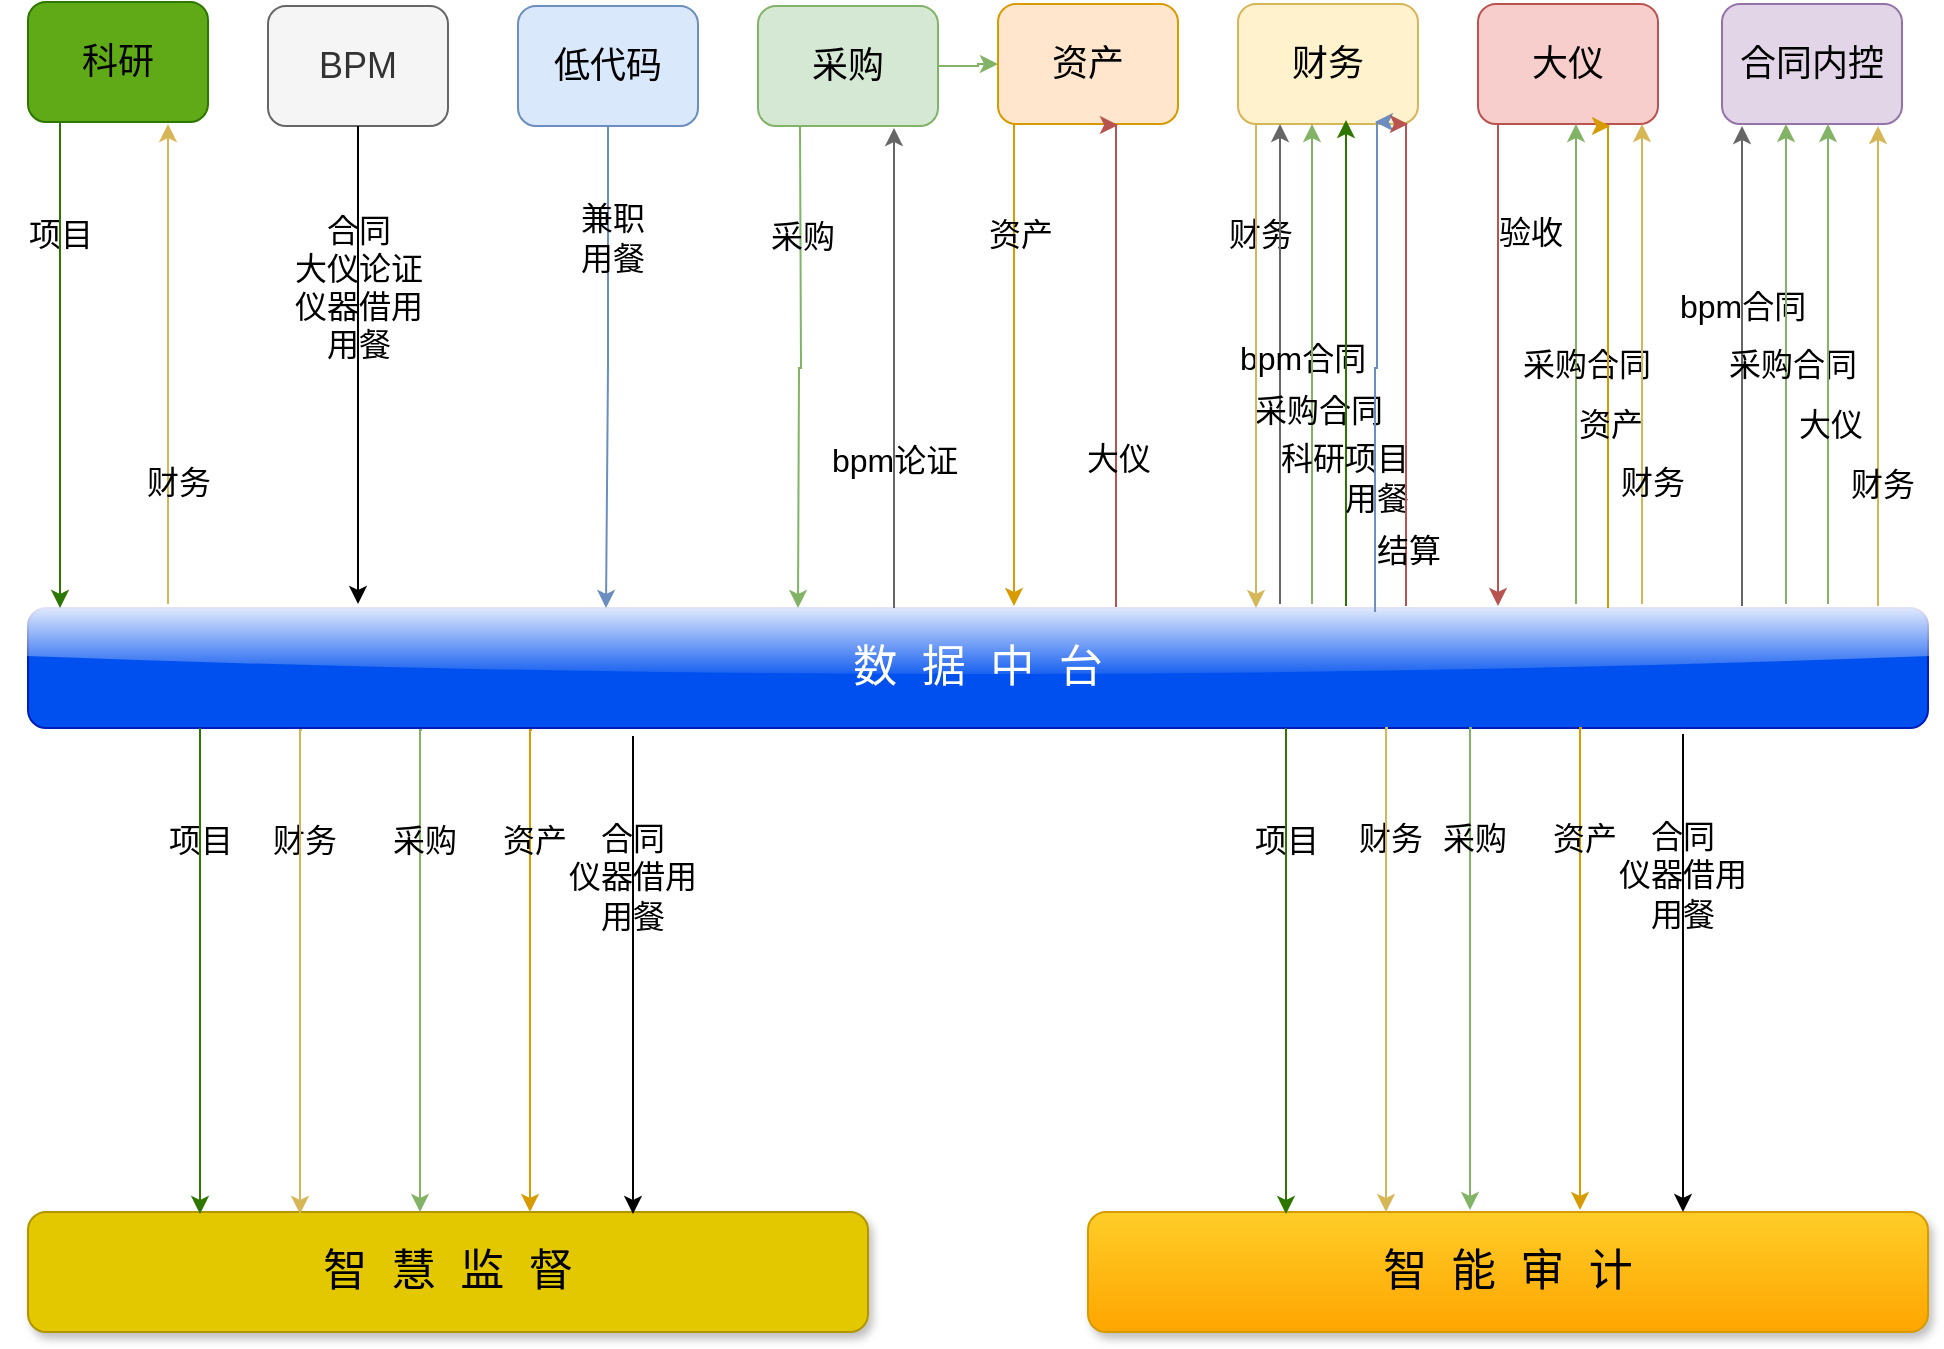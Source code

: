 <mxfile version="27.1.4">
  <diagram name="第 1 页" id="TJO86PZpqBDna9J1uv8z">
    <mxGraphModel dx="2381" dy="807" grid="1" gridSize="10" guides="1" tooltips="1" connect="1" arrows="1" fold="1" page="1" pageScale="1" pageWidth="827" pageHeight="1169" math="0" shadow="0">
      <root>
        <mxCell id="0" />
        <mxCell id="1" parent="0" />
        <mxCell id="7q78oG7grNPgOwieNx3w-1" value="BPM" style="rounded=1;whiteSpace=wrap;html=1;fillColor=#f5f5f5;fontColor=#333333;strokeColor=#666666;fontSize=18;" parent="1" vertex="1">
          <mxGeometry x="40" y="41" width="90" height="60" as="geometry" />
        </mxCell>
        <mxCell id="7q78oG7grNPgOwieNx3w-2" value="数&amp;nbsp; 据&amp;nbsp; 中&amp;nbsp; 台" style="rounded=1;whiteSpace=wrap;html=1;fillColor=#0050ef;fontColor=#ffffff;strokeColor=#001DBC;fontSize=22;glass=1;" parent="1" vertex="1">
          <mxGeometry x="-80" y="342" width="950" height="60" as="geometry" />
        </mxCell>
        <mxCell id="7q78oG7grNPgOwieNx3w-3" value="合同" style="text;html=1;align=center;verticalAlign=middle;resizable=0;points=[];autosize=1;strokeColor=none;fillColor=none;fontSize=14;" parent="1" vertex="1">
          <mxGeometry x="160" y="69" width="50" height="30" as="geometry" />
        </mxCell>
        <mxCell id="7q78oG7grNPgOwieNx3w-4" value="低代码" style="rounded=1;whiteSpace=wrap;html=1;fillColor=#dae8fc;strokeColor=#6c8ebf;fontSize=18;" parent="1" vertex="1">
          <mxGeometry x="165" y="41" width="90" height="60" as="geometry" />
        </mxCell>
        <mxCell id="7q78oG7grNPgOwieNx3w-5" value="合同&lt;div&gt;大仪论证&lt;/div&gt;&lt;div&gt;仪器借用&lt;/div&gt;&lt;div&gt;用餐&lt;br&gt;&lt;div&gt;&lt;br&gt;&lt;/div&gt;&lt;/div&gt;" style="text;html=1;align=center;verticalAlign=middle;resizable=0;points=[];autosize=1;strokeColor=none;fillColor=none;fontSize=16;" parent="1" vertex="1">
          <mxGeometry x="40" y="136" width="90" height="110" as="geometry" />
        </mxCell>
        <mxCell id="7q78oG7grNPgOwieNx3w-9" value="合同" style="text;html=1;align=center;verticalAlign=middle;resizable=0;points=[];autosize=1;strokeColor=none;fillColor=none;fontSize=14;" parent="1" vertex="1">
          <mxGeometry x="280" y="69" width="50" height="30" as="geometry" />
        </mxCell>
        <mxCell id="7q78oG7grNPgOwieNx3w-10" value="" style="edgeStyle=orthogonalEdgeStyle;rounded=0;orthogonalLoop=1;jettySize=auto;html=1;fillColor=#d5e8d4;strokeColor=#82b366;" parent="1" source="7q78oG7grNPgOwieNx3w-11" target="7q78oG7grNPgOwieNx3w-16" edge="1">
          <mxGeometry relative="1" as="geometry" />
        </mxCell>
        <mxCell id="7q78oG7grNPgOwieNx3w-11" value="采购" style="rounded=1;whiteSpace=wrap;html=1;fillColor=#d5e8d4;strokeColor=#82b366;fontSize=18;" parent="1" vertex="1">
          <mxGeometry x="285" y="41" width="90" height="60" as="geometry" />
        </mxCell>
        <mxCell id="7q78oG7grNPgOwieNx3w-15" value="合同" style="text;html=1;align=center;verticalAlign=middle;resizable=0;points=[];autosize=1;strokeColor=none;fillColor=none;fontSize=14;" parent="1" vertex="1">
          <mxGeometry x="400" y="68" width="50" height="30" as="geometry" />
        </mxCell>
        <mxCell id="7q78oG7grNPgOwieNx3w-16" value="资产" style="rounded=1;whiteSpace=wrap;html=1;fillColor=#ffe6cc;strokeColor=#d79b00;fontSize=18;" parent="1" vertex="1">
          <mxGeometry x="405" y="40" width="90" height="60" as="geometry" />
        </mxCell>
        <mxCell id="7q78oG7grNPgOwieNx3w-20" value="合同" style="text;html=1;align=center;verticalAlign=middle;resizable=0;points=[];autosize=1;strokeColor=none;fillColor=none;fontSize=14;" parent="1" vertex="1">
          <mxGeometry x="520" y="68" width="50" height="30" as="geometry" />
        </mxCell>
        <mxCell id="7q78oG7grNPgOwieNx3w-21" value="财务" style="rounded=1;whiteSpace=wrap;html=1;fillColor=#fff2cc;strokeColor=#d6b656;fontSize=18;" parent="1" vertex="1">
          <mxGeometry x="525" y="40" width="90" height="60" as="geometry" />
        </mxCell>
        <mxCell id="7q78oG7grNPgOwieNx3w-24" value="合同" style="text;html=1;align=center;verticalAlign=middle;resizable=0;points=[];autosize=1;strokeColor=none;fillColor=none;fontSize=14;" parent="1" vertex="1">
          <mxGeometry x="640" y="68" width="50" height="30" as="geometry" />
        </mxCell>
        <mxCell id="7q78oG7grNPgOwieNx3w-25" value="大仪" style="rounded=1;whiteSpace=wrap;html=1;fillColor=#f8cecc;strokeColor=#b85450;fontSize=18;" parent="1" vertex="1">
          <mxGeometry x="645" y="40" width="90" height="60" as="geometry" />
        </mxCell>
        <mxCell id="7q78oG7grNPgOwieNx3w-29" value="合同" style="text;html=1;align=center;verticalAlign=middle;resizable=0;points=[];autosize=1;strokeColor=none;fillColor=none;fontSize=14;" parent="1" vertex="1">
          <mxGeometry x="762" y="68" width="50" height="30" as="geometry" />
        </mxCell>
        <mxCell id="7q78oG7grNPgOwieNx3w-30" value="合同内控" style="rounded=1;whiteSpace=wrap;html=1;fillColor=#e1d5e7;strokeColor=#9673a6;fontSize=18;" parent="1" vertex="1">
          <mxGeometry x="767" y="40" width="90" height="60" as="geometry" />
        </mxCell>
        <mxCell id="7q78oG7grNPgOwieNx3w-34" style="edgeStyle=orthogonalEdgeStyle;rounded=0;orthogonalLoop=1;jettySize=auto;html=1;" parent="1" source="7q78oG7grNPgOwieNx3w-1" edge="1">
          <mxGeometry relative="1" as="geometry">
            <mxPoint x="85" y="340" as="targetPoint" />
          </mxGeometry>
        </mxCell>
        <mxCell id="7q78oG7grNPgOwieNx3w-35" value="财务" style="text;html=1;align=center;verticalAlign=middle;resizable=0;points=[];autosize=1;strokeColor=none;fillColor=default;fontSize=16;" parent="1" vertex="1">
          <mxGeometry x="506" y="140" width="60" height="30" as="geometry" />
        </mxCell>
        <mxCell id="7q78oG7grNPgOwieNx3w-36" style="edgeStyle=orthogonalEdgeStyle;rounded=0;orthogonalLoop=1;jettySize=auto;html=1;fillColor=#f5f5f5;strokeColor=#666666;" parent="1" edge="1">
          <mxGeometry relative="1" as="geometry">
            <mxPoint x="546" y="340" as="sourcePoint" />
            <mxPoint x="546" y="100" as="targetPoint" />
          </mxGeometry>
        </mxCell>
        <mxCell id="7q78oG7grNPgOwieNx3w-37" value="bpm合同" style="text;html=1;align=center;verticalAlign=middle;resizable=0;points=[];autosize=1;strokeColor=none;fillColor=none;fontSize=16;" parent="1" vertex="1">
          <mxGeometry x="512" y="202" width="90" height="30" as="geometry" />
        </mxCell>
        <mxCell id="7q78oG7grNPgOwieNx3w-38" style="edgeStyle=orthogonalEdgeStyle;rounded=0;orthogonalLoop=1;jettySize=auto;html=1;fillColor=#d5e8d4;strokeColor=#82b366;" parent="1" edge="1">
          <mxGeometry relative="1" as="geometry">
            <mxPoint x="562" y="340" as="sourcePoint" />
            <mxPoint x="562" y="100" as="targetPoint" />
          </mxGeometry>
        </mxCell>
        <mxCell id="7q78oG7grNPgOwieNx3w-39" value="采购合同" style="text;html=1;align=center;verticalAlign=middle;resizable=0;points=[];autosize=1;strokeColor=none;fillColor=none;fontSize=16;" parent="1" vertex="1">
          <mxGeometry x="520" y="228" width="90" height="30" as="geometry" />
        </mxCell>
        <mxCell id="7q78oG7grNPgOwieNx3w-7" value="" style="edgeStyle=orthogonalEdgeStyle;rounded=0;orthogonalLoop=1;jettySize=auto;html=1;entryX=0.057;entryY=0.027;entryDx=0;entryDy=0;entryPerimeter=0;fillColor=#dae8fc;strokeColor=#6c8ebf;" parent="1" source="7q78oG7grNPgOwieNx3w-4" edge="1">
          <mxGeometry relative="1" as="geometry">
            <mxPoint x="209" y="342" as="targetPoint" />
          </mxGeometry>
        </mxCell>
        <mxCell id="7q78oG7grNPgOwieNx3w-8" value="&lt;div&gt;兼职&lt;/div&gt;用餐" style="text;html=1;align=center;verticalAlign=middle;resizable=0;points=[];autosize=1;strokeColor=none;fillColor=none;fontSize=16;" parent="1" vertex="1">
          <mxGeometry x="182" y="132" width="60" height="50" as="geometry" />
        </mxCell>
        <mxCell id="7q78oG7grNPgOwieNx3w-13" value="" style="edgeStyle=orthogonalEdgeStyle;rounded=0;orthogonalLoop=1;jettySize=auto;html=1;entryX=0.057;entryY=0.027;entryDx=0;entryDy=0;entryPerimeter=0;fillColor=#d5e8d4;strokeColor=#82b366;" parent="1" edge="1">
          <mxGeometry relative="1" as="geometry">
            <mxPoint x="305" y="342" as="targetPoint" />
            <mxPoint x="306" y="101" as="sourcePoint" />
          </mxGeometry>
        </mxCell>
        <mxCell id="7q78oG7grNPgOwieNx3w-14" value="采购" style="text;html=1;align=center;verticalAlign=middle;resizable=0;points=[];autosize=1;strokeColor=none;fillColor=none;fontSize=16;" parent="1" vertex="1">
          <mxGeometry x="277" y="141" width="60" height="30" as="geometry" />
        </mxCell>
        <mxCell id="7q78oG7grNPgOwieNx3w-18" value="" style="edgeStyle=orthogonalEdgeStyle;rounded=0;orthogonalLoop=1;jettySize=auto;html=1;entryX=0.057;entryY=0.027;entryDx=0;entryDy=0;entryPerimeter=0;fillColor=#ffe6cc;strokeColor=#d79b00;" parent="1" edge="1">
          <mxGeometry relative="1" as="geometry">
            <mxPoint x="413" y="341" as="targetPoint" />
            <mxPoint x="414" y="100" as="sourcePoint" />
            <Array as="points">
              <mxPoint x="413" y="100" />
            </Array>
          </mxGeometry>
        </mxCell>
        <mxCell id="7q78oG7grNPgOwieNx3w-19" value="资产" style="text;html=1;align=center;verticalAlign=middle;resizable=0;points=[];autosize=1;strokeColor=none;fillColor=none;fontSize=16;" parent="1" vertex="1">
          <mxGeometry x="386" y="140" width="60" height="30" as="geometry" />
        </mxCell>
        <mxCell id="7q78oG7grNPgOwieNx3w-27" value="" style="edgeStyle=orthogonalEdgeStyle;rounded=0;orthogonalLoop=1;jettySize=auto;html=1;entryX=0.057;entryY=0.027;entryDx=0;entryDy=0;entryPerimeter=0;fillColor=#f8cecc;strokeColor=#b85450;" parent="1" edge="1">
          <mxGeometry relative="1" as="geometry">
            <mxPoint x="655" y="341" as="targetPoint" />
            <mxPoint x="656" y="100" as="sourcePoint" />
            <Array as="points">
              <mxPoint x="655" y="100" />
            </Array>
          </mxGeometry>
        </mxCell>
        <mxCell id="7q78oG7grNPgOwieNx3w-28" value="验收" style="text;html=1;align=center;verticalAlign=middle;resizable=0;points=[];autosize=1;strokeColor=none;fillColor=none;fontSize=16;" parent="1" vertex="1">
          <mxGeometry x="641" y="139" width="60" height="30" as="geometry" />
        </mxCell>
        <mxCell id="khLrELdHSYsUgajStxLo-1" style="edgeStyle=orthogonalEdgeStyle;rounded=0;orthogonalLoop=1;jettySize=auto;html=1;fillColor=#f5f5f5;strokeColor=#666666;" parent="1" edge="1">
          <mxGeometry relative="1" as="geometry">
            <mxPoint x="777" y="341" as="sourcePoint" />
            <mxPoint x="777" y="101" as="targetPoint" />
          </mxGeometry>
        </mxCell>
        <mxCell id="khLrELdHSYsUgajStxLo-2" value="bpm合同" style="text;html=1;align=center;verticalAlign=middle;resizable=0;points=[];autosize=1;strokeColor=none;fillColor=none;fontSize=16;" parent="1" vertex="1">
          <mxGeometry x="732" y="176" width="90" height="30" as="geometry" />
        </mxCell>
        <mxCell id="khLrELdHSYsUgajStxLo-3" style="edgeStyle=orthogonalEdgeStyle;rounded=0;orthogonalLoop=1;jettySize=auto;html=1;fillColor=#d5e8d4;strokeColor=#82b366;" parent="1" edge="1">
          <mxGeometry relative="1" as="geometry">
            <mxPoint x="799" y="340" as="sourcePoint" />
            <mxPoint x="799" y="100" as="targetPoint" />
          </mxGeometry>
        </mxCell>
        <mxCell id="khLrELdHSYsUgajStxLo-4" value="采购合同" style="text;html=1;align=center;verticalAlign=middle;resizable=0;points=[];autosize=1;strokeColor=none;fillColor=none;fontSize=16;" parent="1" vertex="1">
          <mxGeometry x="757" y="205" width="90" height="30" as="geometry" />
        </mxCell>
        <mxCell id="khLrELdHSYsUgajStxLo-5" style="edgeStyle=orthogonalEdgeStyle;rounded=0;orthogonalLoop=1;jettySize=auto;html=1;fillColor=#d5e8d4;strokeColor=#82b366;" parent="1" edge="1">
          <mxGeometry relative="1" as="geometry">
            <mxPoint x="820" y="340" as="sourcePoint" />
            <mxPoint x="820" y="100" as="targetPoint" />
          </mxGeometry>
        </mxCell>
        <mxCell id="khLrELdHSYsUgajStxLo-6" value="大仪" style="text;html=1;align=center;verticalAlign=middle;resizable=0;points=[];autosize=1;strokeColor=none;fillColor=none;fontSize=16;" parent="1" vertex="1">
          <mxGeometry x="791" y="235" width="60" height="30" as="geometry" />
        </mxCell>
        <mxCell id="khLrELdHSYsUgajStxLo-9" value="智&amp;nbsp; 慧&amp;nbsp; 监&amp;nbsp; 督" style="html=1;fontSize=22;fillColor=#e3c800;strokeColor=#B09500;fontColor=#000000;rounded=1;glass=0;shadow=1;whiteSpace=wrap;" parent="1" vertex="1">
          <mxGeometry x="-80" y="644" width="420" height="60" as="geometry" />
        </mxCell>
        <mxCell id="khLrELdHSYsUgajStxLo-12" value="智&amp;nbsp; 能&amp;nbsp; 审&amp;nbsp; 计" style="whiteSpace=wrap;html=1;fontSize=22;fillColor=#ffcd28;strokeColor=#d79b00;rounded=1;glass=0;shadow=1;gradientColor=#ffa500;" parent="1" vertex="1">
          <mxGeometry x="450" y="644" width="420" height="60" as="geometry" />
        </mxCell>
        <mxCell id="khLrELdHSYsUgajStxLo-14" value="科研" style="rounded=1;whiteSpace=wrap;html=1;fillColor=#60a917;fontColor=#000000;strokeColor=#2D7600;fontSize=18;" parent="1" vertex="1">
          <mxGeometry x="-80" y="39" width="90" height="60" as="geometry" />
        </mxCell>
        <mxCell id="khLrELdHSYsUgajStxLo-15" value="项目" style="text;html=1;align=center;verticalAlign=middle;resizable=0;points=[];autosize=1;strokeColor=none;fillColor=none;fontSize=16;" parent="1" vertex="1">
          <mxGeometry x="-94" y="140" width="60" height="30" as="geometry" />
        </mxCell>
        <mxCell id="khLrELdHSYsUgajStxLo-16" style="edgeStyle=orthogonalEdgeStyle;rounded=0;orthogonalLoop=1;jettySize=auto;html=1;entryX=0.137;entryY=0.027;entryDx=0;entryDy=0;entryPerimeter=0;fillColor=#60a917;strokeColor=#2D7600;" parent="1" edge="1">
          <mxGeometry relative="1" as="geometry">
            <mxPoint x="-64" y="342" as="targetPoint" />
            <mxPoint x="-64" y="99" as="sourcePoint" />
          </mxGeometry>
        </mxCell>
        <mxCell id="khLrELdHSYsUgajStxLo-17" style="edgeStyle=orthogonalEdgeStyle;rounded=0;orthogonalLoop=1;jettySize=auto;html=1;fillColor=#fff2cc;strokeColor=#d6b656;" parent="1" edge="1">
          <mxGeometry relative="1" as="geometry">
            <mxPoint x="-10" y="340" as="sourcePoint" />
            <mxPoint x="-10" y="100" as="targetPoint" />
          </mxGeometry>
        </mxCell>
        <mxCell id="khLrELdHSYsUgajStxLo-18" value="财务" style="text;html=1;align=center;verticalAlign=middle;resizable=0;points=[];autosize=1;strokeColor=none;fillColor=none;fontSize=16;" parent="1" vertex="1">
          <mxGeometry x="-35" y="264" width="60" height="30" as="geometry" />
        </mxCell>
        <mxCell id="khLrELdHSYsUgajStxLo-19" style="edgeStyle=orthogonalEdgeStyle;rounded=0;orthogonalLoop=1;jettySize=auto;html=1;entryX=0.137;entryY=0.027;entryDx=0;entryDy=0;entryPerimeter=0;fillColor=#60a917;strokeColor=#2D7600;" parent="1" edge="1">
          <mxGeometry relative="1" as="geometry">
            <mxPoint x="579" y="98" as="targetPoint" />
            <mxPoint x="579" y="341" as="sourcePoint" />
          </mxGeometry>
        </mxCell>
        <mxCell id="khLrELdHSYsUgajStxLo-26" style="edgeStyle=orthogonalEdgeStyle;rounded=0;orthogonalLoop=1;jettySize=auto;html=1;fillColor=#d5e8d4;strokeColor=#82b366;" parent="1" edge="1">
          <mxGeometry relative="1" as="geometry">
            <mxPoint x="694" y="340" as="sourcePoint" />
            <mxPoint x="694" y="100" as="targetPoint" />
          </mxGeometry>
        </mxCell>
        <mxCell id="khLrELdHSYsUgajStxLo-27" value="采购合同" style="text;html=1;align=center;verticalAlign=middle;resizable=0;points=[];autosize=1;strokeColor=none;fillColor=none;fontSize=16;" parent="1" vertex="1">
          <mxGeometry x="654" y="205" width="90" height="30" as="geometry" />
        </mxCell>
        <mxCell id="7q78oG7grNPgOwieNx3w-23" value="" style="edgeStyle=orthogonalEdgeStyle;rounded=0;orthogonalLoop=1;jettySize=auto;html=1;entryX=0.057;entryY=0.027;entryDx=0;entryDy=0;entryPerimeter=0;fillColor=#fff2cc;strokeColor=#d6b656;" parent="1" edge="1">
          <mxGeometry relative="1" as="geometry">
            <mxPoint x="534" y="342" as="targetPoint" />
            <mxPoint x="535" y="100" as="sourcePoint" />
            <Array as="points">
              <mxPoint x="534" y="100" />
            </Array>
          </mxGeometry>
        </mxCell>
        <mxCell id="khLrELdHSYsUgajStxLo-20" value="科研项目" style="text;html=1;align=center;verticalAlign=middle;resizable=0;points=[];autosize=1;strokeColor=none;fillColor=none;fontSize=16;" parent="1" vertex="1">
          <mxGeometry x="533" y="252" width="90" height="30" as="geometry" />
        </mxCell>
        <mxCell id="khLrELdHSYsUgajStxLo-28" value="" style="edgeStyle=orthogonalEdgeStyle;rounded=0;orthogonalLoop=1;jettySize=auto;html=1;fillColor=#dae8fc;strokeColor=#6c8ebf;entryX=0.833;entryY=1;entryDx=0;entryDy=0;entryPerimeter=0;" parent="1" edge="1">
          <mxGeometry relative="1" as="geometry">
            <mxPoint x="593.49" y="99" as="targetPoint" />
            <mxPoint x="593.52" y="344" as="sourcePoint" />
            <Array as="points">
              <mxPoint x="593.52" y="222" />
              <mxPoint x="594.52" y="222" />
            </Array>
          </mxGeometry>
        </mxCell>
        <mxCell id="khLrELdHSYsUgajStxLo-29" value="用餐" style="text;html=1;align=center;verticalAlign=middle;resizable=0;points=[];autosize=1;strokeColor=none;fillColor=none;fontSize=16;" parent="1" vertex="1">
          <mxGeometry x="564" y="272" width="60" height="30" as="geometry" />
        </mxCell>
        <mxCell id="khLrELdHSYsUgajStxLo-33" value="" style="edgeStyle=orthogonalEdgeStyle;rounded=0;orthogonalLoop=1;jettySize=auto;html=1;entryX=0.057;entryY=0.027;entryDx=0;entryDy=0;entryPerimeter=0;fillColor=#f8cecc;strokeColor=#b85450;" parent="1" edge="1">
          <mxGeometry relative="1" as="geometry">
            <mxPoint x="465" y="100.5" as="targetPoint" />
            <mxPoint x="464" y="341.5" as="sourcePoint" />
            <Array as="points">
              <mxPoint x="464" y="100.5" />
            </Array>
          </mxGeometry>
        </mxCell>
        <mxCell id="khLrELdHSYsUgajStxLo-34" value="大仪" style="text;html=1;align=center;verticalAlign=middle;resizable=0;points=[];autosize=1;strokeColor=none;fillColor=none;fontSize=16;" parent="1" vertex="1">
          <mxGeometry x="435" y="252" width="60" height="30" as="geometry" />
        </mxCell>
        <mxCell id="khLrELdHSYsUgajStxLo-36" value="" style="edgeStyle=orthogonalEdgeStyle;rounded=0;orthogonalLoop=1;jettySize=auto;html=1;entryX=0.057;entryY=0.027;entryDx=0;entryDy=0;entryPerimeter=0;fillColor=#ffe6cc;strokeColor=#d79b00;" parent="1" edge="1">
          <mxGeometry relative="1" as="geometry">
            <mxPoint x="711" y="101" as="targetPoint" />
            <mxPoint x="710" y="342" as="sourcePoint" />
            <Array as="points">
              <mxPoint x="710" y="101" />
            </Array>
          </mxGeometry>
        </mxCell>
        <mxCell id="khLrELdHSYsUgajStxLo-37" value="资产" style="text;html=1;align=center;verticalAlign=middle;resizable=0;points=[];autosize=1;strokeColor=none;fillColor=none;fontSize=16;" parent="1" vertex="1">
          <mxGeometry x="681" y="235" width="60" height="30" as="geometry" />
        </mxCell>
        <mxCell id="khLrELdHSYsUgajStxLo-38" style="edgeStyle=orthogonalEdgeStyle;rounded=0;orthogonalLoop=1;jettySize=auto;html=1;fillColor=#fff2cc;strokeColor=#d6b656;" parent="1" edge="1">
          <mxGeometry relative="1" as="geometry">
            <mxPoint x="727" y="340" as="sourcePoint" />
            <mxPoint x="727" y="100" as="targetPoint" />
          </mxGeometry>
        </mxCell>
        <mxCell id="khLrELdHSYsUgajStxLo-39" value="财务" style="text;html=1;align=center;verticalAlign=middle;resizable=0;points=[];autosize=1;strokeColor=none;fillColor=none;fontSize=16;" parent="1" vertex="1">
          <mxGeometry x="702" y="264" width="60" height="30" as="geometry" />
        </mxCell>
        <mxCell id="khLrELdHSYsUgajStxLo-40" style="edgeStyle=orthogonalEdgeStyle;rounded=0;orthogonalLoop=1;jettySize=auto;html=1;fillColor=#fff2cc;strokeColor=#d6b656;" parent="1" edge="1">
          <mxGeometry relative="1" as="geometry">
            <mxPoint x="845" y="341" as="sourcePoint" />
            <mxPoint x="845" y="101" as="targetPoint" />
          </mxGeometry>
        </mxCell>
        <mxCell id="khLrELdHSYsUgajStxLo-41" value="财务" style="text;html=1;align=center;verticalAlign=middle;resizable=0;points=[];autosize=1;strokeColor=none;fillColor=none;fontSize=16;" parent="1" vertex="1">
          <mxGeometry x="817" y="265" width="60" height="30" as="geometry" />
        </mxCell>
        <mxCell id="khLrELdHSYsUgajStxLo-42" value="" style="edgeStyle=orthogonalEdgeStyle;rounded=0;orthogonalLoop=1;jettySize=auto;html=1;entryX=0.057;entryY=0.027;entryDx=0;entryDy=0;entryPerimeter=0;fillColor=#f8cecc;strokeColor=#b85450;" parent="1" edge="1">
          <mxGeometry relative="1" as="geometry">
            <mxPoint x="610" y="100" as="targetPoint" />
            <mxPoint x="609" y="341" as="sourcePoint" />
            <Array as="points">
              <mxPoint x="609" y="100" />
            </Array>
          </mxGeometry>
        </mxCell>
        <mxCell id="khLrELdHSYsUgajStxLo-43" value="结算" style="text;html=1;align=center;verticalAlign=middle;resizable=0;points=[];autosize=1;strokeColor=none;fillColor=none;fontSize=16;" parent="1" vertex="1">
          <mxGeometry x="580" y="297.5" width="60" height="30" as="geometry" />
        </mxCell>
        <mxCell id="khLrELdHSYsUgajStxLo-44" value="财务" style="text;html=1;align=center;verticalAlign=middle;resizable=0;points=[];autosize=1;strokeColor=none;fillColor=default;fontSize=16;" parent="1" vertex="1">
          <mxGeometry x="28" y="443" width="60" height="30" as="geometry" />
        </mxCell>
        <mxCell id="khLrELdHSYsUgajStxLo-45" value="" style="edgeStyle=orthogonalEdgeStyle;rounded=0;orthogonalLoop=1;jettySize=auto;html=1;entryX=0.057;entryY=0.027;entryDx=0;entryDy=0;entryPerimeter=0;fillColor=#fff2cc;strokeColor=#d6b656;" parent="1" edge="1">
          <mxGeometry relative="1" as="geometry">
            <mxPoint x="56" y="645" as="targetPoint" />
            <mxPoint x="57" y="403" as="sourcePoint" />
            <Array as="points">
              <mxPoint x="56" y="403" />
            </Array>
          </mxGeometry>
        </mxCell>
        <mxCell id="khLrELdHSYsUgajStxLo-46" value="财务" style="text;html=1;align=center;verticalAlign=middle;resizable=0;points=[];autosize=1;strokeColor=none;fillColor=default;fontSize=16;" parent="1" vertex="1">
          <mxGeometry x="571" y="442" width="60" height="30" as="geometry" />
        </mxCell>
        <mxCell id="khLrELdHSYsUgajStxLo-47" value="" style="edgeStyle=orthogonalEdgeStyle;rounded=0;orthogonalLoop=1;jettySize=auto;html=1;entryX=0.057;entryY=0.027;entryDx=0;entryDy=0;entryPerimeter=0;fillColor=#fff2cc;strokeColor=#d6b656;" parent="1" edge="1">
          <mxGeometry relative="1" as="geometry">
            <mxPoint x="599" y="644" as="targetPoint" />
            <mxPoint x="600" y="402" as="sourcePoint" />
            <Array as="points">
              <mxPoint x="599" y="402" />
            </Array>
          </mxGeometry>
        </mxCell>
        <mxCell id="khLrELdHSYsUgajStxLo-48" value="项目" style="text;html=1;align=center;verticalAlign=middle;resizable=0;points=[];autosize=1;strokeColor=none;fillColor=none;fontSize=16;" parent="1" vertex="1">
          <mxGeometry x="-24" y="443" width="60" height="30" as="geometry" />
        </mxCell>
        <mxCell id="khLrELdHSYsUgajStxLo-49" style="edgeStyle=orthogonalEdgeStyle;rounded=0;orthogonalLoop=1;jettySize=auto;html=1;entryX=0.137;entryY=0.027;entryDx=0;entryDy=0;entryPerimeter=0;fillColor=#60a917;strokeColor=#2D7600;" parent="1" edge="1">
          <mxGeometry relative="1" as="geometry">
            <mxPoint x="6" y="645" as="targetPoint" />
            <mxPoint x="6" y="402" as="sourcePoint" />
          </mxGeometry>
        </mxCell>
        <mxCell id="khLrELdHSYsUgajStxLo-50" value="项目" style="text;html=1;align=center;verticalAlign=middle;resizable=0;points=[];autosize=1;strokeColor=none;fillColor=none;fontSize=16;" parent="1" vertex="1">
          <mxGeometry x="519" y="443" width="60" height="30" as="geometry" />
        </mxCell>
        <mxCell id="khLrELdHSYsUgajStxLo-51" style="edgeStyle=orthogonalEdgeStyle;rounded=0;orthogonalLoop=1;jettySize=auto;html=1;entryX=0.137;entryY=0.027;entryDx=0;entryDy=0;entryPerimeter=0;fillColor=#60a917;strokeColor=#2D7600;" parent="1" edge="1">
          <mxGeometry relative="1" as="geometry">
            <mxPoint x="549" y="645" as="targetPoint" />
            <mxPoint x="549" y="402" as="sourcePoint" />
          </mxGeometry>
        </mxCell>
        <mxCell id="khLrELdHSYsUgajStxLo-52" value="" style="edgeStyle=orthogonalEdgeStyle;rounded=0;orthogonalLoop=1;jettySize=auto;html=1;entryX=0.057;entryY=0.027;entryDx=0;entryDy=0;entryPerimeter=0;fillColor=#ffe6cc;strokeColor=#d79b00;" parent="1" edge="1">
          <mxGeometry relative="1" as="geometry">
            <mxPoint x="696" y="643" as="targetPoint" />
            <mxPoint x="697" y="402" as="sourcePoint" />
            <Array as="points">
              <mxPoint x="696" y="402" />
            </Array>
          </mxGeometry>
        </mxCell>
        <mxCell id="khLrELdHSYsUgajStxLo-53" value="资产" style="text;html=1;align=center;verticalAlign=middle;resizable=0;points=[];autosize=1;strokeColor=none;fillColor=none;fontSize=16;" parent="1" vertex="1">
          <mxGeometry x="668" y="442" width="60" height="30" as="geometry" />
        </mxCell>
        <mxCell id="khLrELdHSYsUgajStxLo-54" style="edgeStyle=orthogonalEdgeStyle;rounded=0;orthogonalLoop=1;jettySize=auto;html=1;" parent="1" edge="1">
          <mxGeometry relative="1" as="geometry">
            <mxPoint x="747.5" y="405" as="sourcePoint" />
            <mxPoint x="747.5" y="644" as="targetPoint" />
          </mxGeometry>
        </mxCell>
        <mxCell id="khLrELdHSYsUgajStxLo-55" value="合同&lt;div&gt;&lt;span style=&quot;background-color: transparent; color: light-dark(rgb(0, 0, 0), rgb(255, 255, 255));&quot;&gt;仪器借用&lt;/span&gt;&lt;/div&gt;&lt;div&gt;&lt;span style=&quot;background-color: transparent; color: light-dark(rgb(0, 0, 0), rgb(255, 255, 255));&quot;&gt;用餐&lt;/span&gt;&lt;/div&gt;&lt;div&gt;&lt;span style=&quot;background-color: transparent; color: light-dark(rgb(0, 0, 0), rgb(255, 255, 255));&quot;&gt;&lt;br&gt;&lt;/span&gt;&lt;/div&gt;" style="text;html=1;align=center;verticalAlign=middle;resizable=0;points=[];autosize=1;strokeColor=none;fillColor=none;fontSize=16;" parent="1" vertex="1">
          <mxGeometry x="702" y="440" width="90" height="90" as="geometry" />
        </mxCell>
        <mxCell id="khLrELdHSYsUgajStxLo-58" value="" style="edgeStyle=orthogonalEdgeStyle;rounded=0;orthogonalLoop=1;jettySize=auto;html=1;entryX=0.057;entryY=0.027;entryDx=0;entryDy=0;entryPerimeter=0;fillColor=#d5e8d4;strokeColor=#82b366;" parent="1" edge="1">
          <mxGeometry relative="1" as="geometry">
            <mxPoint x="641" y="643" as="targetPoint" />
            <mxPoint x="642" y="402" as="sourcePoint" />
            <Array as="points">
              <mxPoint x="641" y="402" />
            </Array>
          </mxGeometry>
        </mxCell>
        <mxCell id="khLrELdHSYsUgajStxLo-59" value="采购" style="text;html=1;align=center;verticalAlign=middle;resizable=0;points=[];autosize=1;strokeColor=none;fillColor=none;fontSize=16;" parent="1" vertex="1">
          <mxGeometry x="613" y="442" width="60" height="30" as="geometry" />
        </mxCell>
        <mxCell id="khLrELdHSYsUgajStxLo-63" value="" style="edgeStyle=orthogonalEdgeStyle;rounded=0;orthogonalLoop=1;jettySize=auto;html=1;entryX=0.057;entryY=0.027;entryDx=0;entryDy=0;entryPerimeter=0;fillColor=#ffe6cc;strokeColor=#d79b00;" parent="1" edge="1">
          <mxGeometry relative="1" as="geometry">
            <mxPoint x="171" y="644" as="targetPoint" />
            <mxPoint x="172" y="403" as="sourcePoint" />
            <Array as="points">
              <mxPoint x="171" y="403" />
            </Array>
          </mxGeometry>
        </mxCell>
        <mxCell id="khLrELdHSYsUgajStxLo-64" value="资产" style="text;html=1;align=center;verticalAlign=middle;resizable=0;points=[];autosize=1;strokeColor=none;fillColor=none;fontSize=16;" parent="1" vertex="1">
          <mxGeometry x="143" y="443" width="60" height="30" as="geometry" />
        </mxCell>
        <mxCell id="khLrELdHSYsUgajStxLo-65" style="edgeStyle=orthogonalEdgeStyle;rounded=0;orthogonalLoop=1;jettySize=auto;html=1;" parent="1" edge="1">
          <mxGeometry relative="1" as="geometry">
            <mxPoint x="222.5" y="406" as="sourcePoint" />
            <mxPoint x="222.5" y="645" as="targetPoint" />
          </mxGeometry>
        </mxCell>
        <mxCell id="khLrELdHSYsUgajStxLo-66" value="合同&lt;div&gt;&lt;span style=&quot;background-color: transparent; color: light-dark(rgb(0, 0, 0), rgb(255, 255, 255));&quot;&gt;仪器借用&lt;/span&gt;&lt;/div&gt;&lt;div&gt;&lt;span style=&quot;background-color: transparent; color: light-dark(rgb(0, 0, 0), rgb(255, 255, 255));&quot;&gt;用餐&lt;/span&gt;&lt;/div&gt;&lt;div&gt;&lt;span style=&quot;background-color: transparent; color: light-dark(rgb(0, 0, 0), rgb(255, 255, 255));&quot;&gt;&lt;br&gt;&lt;/span&gt;&lt;/div&gt;" style="text;html=1;align=center;verticalAlign=middle;resizable=0;points=[];autosize=1;strokeColor=none;fillColor=none;fontSize=16;" parent="1" vertex="1">
          <mxGeometry x="177" y="441" width="90" height="90" as="geometry" />
        </mxCell>
        <mxCell id="khLrELdHSYsUgajStxLo-67" value="" style="edgeStyle=orthogonalEdgeStyle;rounded=0;orthogonalLoop=1;jettySize=auto;html=1;entryX=0.057;entryY=0.027;entryDx=0;entryDy=0;entryPerimeter=0;fillColor=#d5e8d4;strokeColor=#82b366;" parent="1" edge="1">
          <mxGeometry relative="1" as="geometry">
            <mxPoint x="116" y="644" as="targetPoint" />
            <mxPoint x="117" y="403" as="sourcePoint" />
            <Array as="points">
              <mxPoint x="116" y="403" />
            </Array>
          </mxGeometry>
        </mxCell>
        <mxCell id="khLrELdHSYsUgajStxLo-68" value="采购" style="text;html=1;align=center;verticalAlign=middle;resizable=0;points=[];autosize=1;strokeColor=none;fillColor=none;fontSize=16;" parent="1" vertex="1">
          <mxGeometry x="88" y="443" width="60" height="30" as="geometry" />
        </mxCell>
        <mxCell id="aAf2rK8Xe-hU0H-5XGB--1" style="edgeStyle=orthogonalEdgeStyle;rounded=0;orthogonalLoop=1;jettySize=auto;html=1;fillColor=#f5f5f5;strokeColor=#666666;" parent="1" edge="1">
          <mxGeometry relative="1" as="geometry">
            <mxPoint x="353" y="342" as="sourcePoint" />
            <mxPoint x="353" y="102" as="targetPoint" />
          </mxGeometry>
        </mxCell>
        <mxCell id="aAf2rK8Xe-hU0H-5XGB--2" value="bpm论证" style="text;html=1;align=center;verticalAlign=middle;resizable=0;points=[];autosize=1;strokeColor=none;fillColor=none;fontSize=16;" parent="1" vertex="1">
          <mxGeometry x="308" y="253" width="90" height="30" as="geometry" />
        </mxCell>
      </root>
    </mxGraphModel>
  </diagram>
</mxfile>
